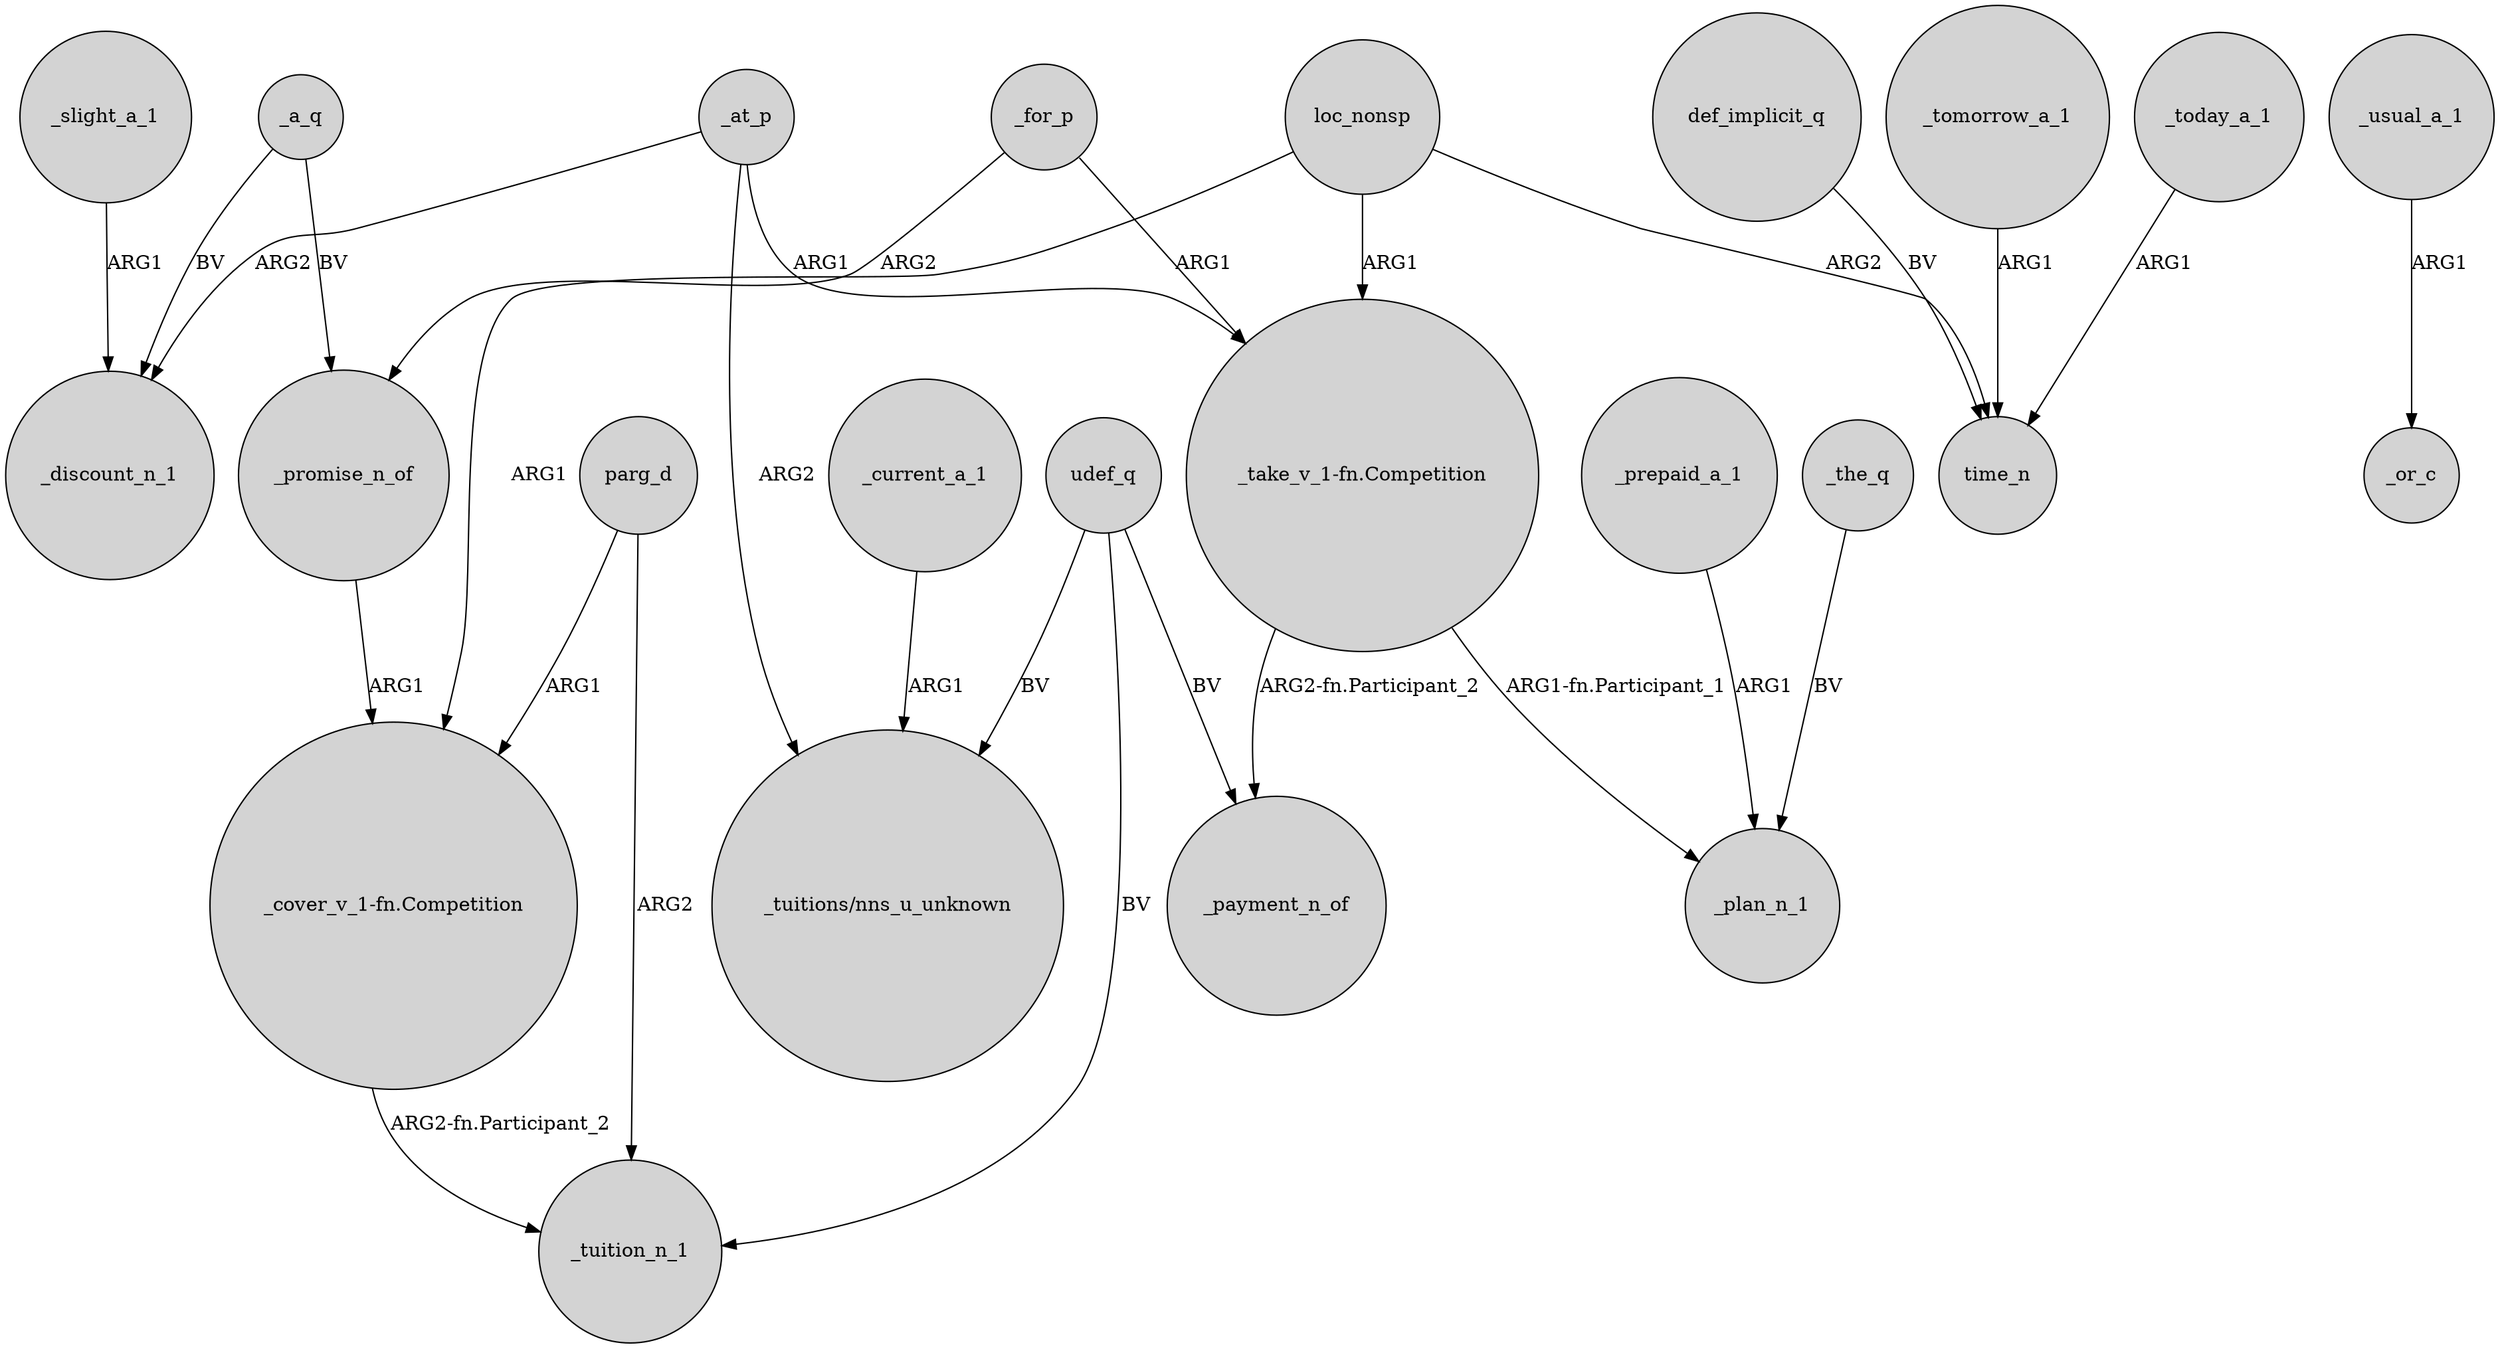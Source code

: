 digraph {
	node [shape=circle style=filled]
	"_cover_v_1-fn.Competition" -> _tuition_n_1 [label="ARG2-fn.Participant_2"]
	parg_d -> "_cover_v_1-fn.Competition" [label=ARG1]
	loc_nonsp -> "_cover_v_1-fn.Competition" [label=ARG1]
	_slight_a_1 -> _discount_n_1 [label=ARG1]
	_for_p -> _promise_n_of [label=ARG2]
	_current_a_1 -> "_tuitions/nns_u_unknown" [label=ARG1]
	parg_d -> _tuition_n_1 [label=ARG2]
	_for_p -> "_take_v_1-fn.Competition" [label=ARG1]
	_prepaid_a_1 -> _plan_n_1 [label=ARG1]
	_a_q -> _discount_n_1 [label=BV]
	loc_nonsp -> "_take_v_1-fn.Competition" [label=ARG1]
	udef_q -> _tuition_n_1 [label=BV]
	_at_p -> _discount_n_1 [label=ARG2]
	udef_q -> _payment_n_of [label=BV]
	udef_q -> "_tuitions/nns_u_unknown" [label=BV]
	_tomorrow_a_1 -> time_n [label=ARG1]
	_today_a_1 -> time_n [label=ARG1]
	loc_nonsp -> time_n [label=ARG2]
	"_take_v_1-fn.Competition" -> _payment_n_of [label="ARG2-fn.Participant_2"]
	_the_q -> _plan_n_1 [label=BV]
	_promise_n_of -> "_cover_v_1-fn.Competition" [label=ARG1]
	_usual_a_1 -> _or_c [label=ARG1]
	_at_p -> "_take_v_1-fn.Competition" [label=ARG1]
	"_take_v_1-fn.Competition" -> _plan_n_1 [label="ARG1-fn.Participant_1"]
	_at_p -> "_tuitions/nns_u_unknown" [label=ARG2]
	def_implicit_q -> time_n [label=BV]
	_a_q -> _promise_n_of [label=BV]
}
